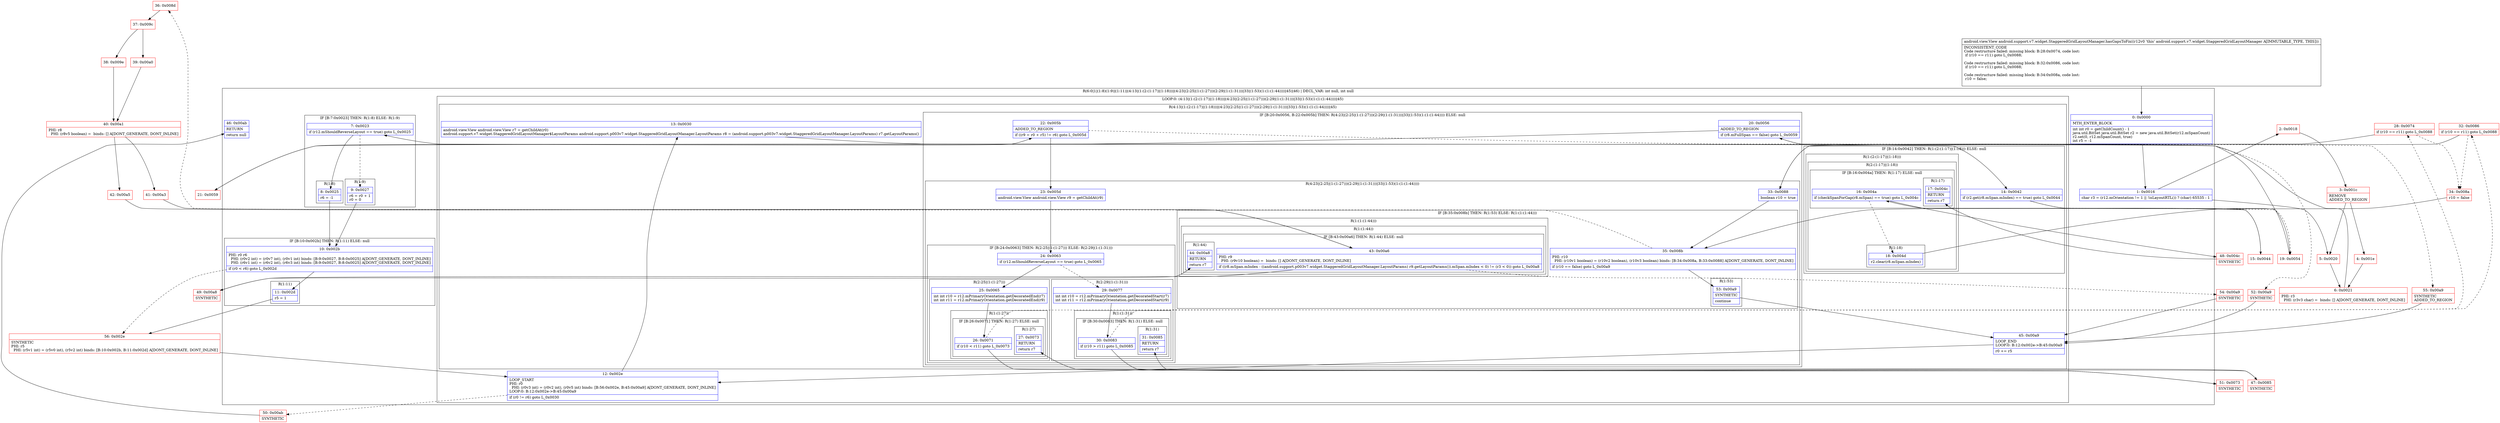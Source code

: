 digraph "CFG forandroid.support.v7.widget.StaggeredGridLayoutManager.hasGapsToFix()Landroid\/view\/View;" {
subgraph cluster_Region_819762463 {
label = "R(6:0|1|(1:8)(1:9)|(1:11)|(4:13|(1:(2:(1:17)|(1:18)))|(4:23|(2:25|(1:(1:27)))(2:29|(1:(1:31)))|33|(1:53)(1:(1:(1:44))))|45)|46) | DECL_VAR: int null, int null\l";
node [shape=record,color=blue];
Node_0 [shape=record,label="{0\:\ 0x0000|MTH_ENTER_BLOCK\l|int int r0 = getChildCount() \- 1\ljava.util.BitSet java.util.BitSet r2 = new java.util.BitSet(r12.mSpanCount)\lr2.set(0, r12.mSpanCount, true)\lint r5 = \-1\l}"];
Node_1 [shape=record,label="{1\:\ 0x0016|char r3 = (r12.mOrientation != 1 \|\| !isLayoutRTL()) ? (char) 65535 : 1\l}"];
subgraph cluster_IfRegion_1611190740 {
label = "IF [B:7:0x0023] THEN: R(1:8) ELSE: R(1:9)";
node [shape=record,color=blue];
Node_7 [shape=record,label="{7\:\ 0x0023|if (r12.mShouldReverseLayout == true) goto L_0x0025\l}"];
subgraph cluster_Region_873497687 {
label = "R(1:8)";
node [shape=record,color=blue];
Node_8 [shape=record,label="{8\:\ 0x0025|r6 = \-1\l}"];
}
subgraph cluster_Region_889630467 {
label = "R(1:9)";
node [shape=record,color=blue];
Node_9 [shape=record,label="{9\:\ 0x0027|r6 = r0 + 1\lr0 = 0\l}"];
}
}
subgraph cluster_IfRegion_3148979 {
label = "IF [B:10:0x002b] THEN: R(1:11) ELSE: null";
node [shape=record,color=blue];
Node_10 [shape=record,label="{10\:\ 0x002b|PHI: r0 r6 \l  PHI: (r0v2 int) = (r0v7 int), (r0v1 int) binds: [B:9:0x0027, B:8:0x0025] A[DONT_GENERATE, DONT_INLINE]\l  PHI: (r6v1 int) = (r6v2 int), (r6v3 int) binds: [B:9:0x0027, B:8:0x0025] A[DONT_GENERATE, DONT_INLINE]\l|if (r0 \< r6) goto L_0x002d\l}"];
subgraph cluster_Region_1111739099 {
label = "R(1:11)";
node [shape=record,color=blue];
Node_11 [shape=record,label="{11\:\ 0x002d|r5 = 1\l}"];
}
}
subgraph cluster_LoopRegion_1418728903 {
label = "LOOP:0: (4:13|(1:(2:(1:17)|(1:18)))|(4:23|(2:25|(1:(1:27)))(2:29|(1:(1:31)))|33|(1:53)(1:(1:(1:44))))|45)";
node [shape=record,color=blue];
Node_12 [shape=record,label="{12\:\ 0x002e|LOOP_START\lPHI: r0 \l  PHI: (r0v3 int) = (r0v2 int), (r0v5 int) binds: [B:56:0x002e, B:45:0x00a9] A[DONT_GENERATE, DONT_INLINE]\lLOOP:0: B:12:0x002e\-\>B:45:0x00a9\l|if (r0 != r6) goto L_0x0030\l}"];
subgraph cluster_Region_1786053809 {
label = "R(4:13|(1:(2:(1:17)|(1:18)))|(4:23|(2:25|(1:(1:27)))(2:29|(1:(1:31)))|33|(1:53)(1:(1:(1:44))))|45)";
node [shape=record,color=blue];
Node_13 [shape=record,label="{13\:\ 0x0030|android.view.View android.view.View r7 = getChildAt(r0)\landroid.support.v7.widget.StaggeredGridLayoutManager$LayoutParams android.support.p003v7.widget.StaggeredGridLayoutManager.LayoutParams r8 = (android.support.p003v7.widget.StaggeredGridLayoutManager.LayoutParams) r7.getLayoutParams()\l}"];
subgraph cluster_IfRegion_385615884 {
label = "IF [B:14:0x0042] THEN: R(1:(2:(1:17)|(1:18))) ELSE: null";
node [shape=record,color=blue];
Node_14 [shape=record,label="{14\:\ 0x0042|if (r2.get(r8.mSpan.mIndex) == true) goto L_0x0044\l}"];
subgraph cluster_Region_569823193 {
label = "R(1:(2:(1:17)|(1:18)))";
node [shape=record,color=blue];
subgraph cluster_Region_1049829937 {
label = "R(2:(1:17)|(1:18))";
node [shape=record,color=blue];
subgraph cluster_IfRegion_1355466135 {
label = "IF [B:16:0x004a] THEN: R(1:17) ELSE: null";
node [shape=record,color=blue];
Node_16 [shape=record,label="{16\:\ 0x004a|if (checkSpanForGap(r8.mSpan) == true) goto L_0x004c\l}"];
subgraph cluster_Region_1824399194 {
label = "R(1:17)";
node [shape=record,color=blue];
Node_17 [shape=record,label="{17\:\ 0x004c|RETURN\l|return r7\l}"];
}
}
subgraph cluster_Region_371842036 {
label = "R(1:18)";
node [shape=record,color=blue];
Node_18 [shape=record,label="{18\:\ 0x004d|r2.clear(r8.mSpan.mIndex)\l}"];
}
}
}
}
subgraph cluster_IfRegion_377672552 {
label = "IF [B:20:0x0056, B:22:0x005b] THEN: R(4:23|(2:25|(1:(1:27)))(2:29|(1:(1:31)))|33|(1:53)(1:(1:(1:44)))) ELSE: null";
node [shape=record,color=blue];
Node_20 [shape=record,label="{20\:\ 0x0056|ADDED_TO_REGION\l|if (r8.mFullSpan == false) goto L_0x0059\l}"];
Node_22 [shape=record,label="{22\:\ 0x005b|ADDED_TO_REGION\l|if ((r9 = r0 + r5) != r6) goto L_0x005d\l}"];
subgraph cluster_Region_604113912 {
label = "R(4:23|(2:25|(1:(1:27)))(2:29|(1:(1:31)))|33|(1:53)(1:(1:(1:44))))";
node [shape=record,color=blue];
Node_23 [shape=record,label="{23\:\ 0x005d|android.view.View android.view.View r9 = getChildAt(r9)\l}"];
subgraph cluster_IfRegion_1454293005 {
label = "IF [B:24:0x0063] THEN: R(2:25|(1:(1:27))) ELSE: R(2:29|(1:(1:31)))";
node [shape=record,color=blue];
Node_24 [shape=record,label="{24\:\ 0x0063|if (r12.mShouldReverseLayout == true) goto L_0x0065\l}"];
subgraph cluster_Region_821495044 {
label = "R(2:25|(1:(1:27)))";
node [shape=record,color=blue];
Node_25 [shape=record,label="{25\:\ 0x0065|int int r10 = r12.mPrimaryOrientation.getDecoratedEnd(r7)\lint int r11 = r12.mPrimaryOrientation.getDecoratedEnd(r9)\l}"];
subgraph cluster_Region_1879977341 {
label = "R(1:(1:27))";
node [shape=record,color=blue];
subgraph cluster_IfRegion_358600323 {
label = "IF [B:26:0x0071] THEN: R(1:27) ELSE: null";
node [shape=record,color=blue];
Node_26 [shape=record,label="{26\:\ 0x0071|if (r10 \< r11) goto L_0x0073\l}"];
subgraph cluster_Region_545161850 {
label = "R(1:27)";
node [shape=record,color=blue];
Node_27 [shape=record,label="{27\:\ 0x0073|RETURN\l|return r7\l}"];
}
}
}
}
subgraph cluster_Region_276600862 {
label = "R(2:29|(1:(1:31)))";
node [shape=record,color=blue];
Node_29 [shape=record,label="{29\:\ 0x0077|int int r10 = r12.mPrimaryOrientation.getDecoratedStart(r7)\lint int r11 = r12.mPrimaryOrientation.getDecoratedStart(r9)\l}"];
subgraph cluster_Region_1729215650 {
label = "R(1:(1:31))";
node [shape=record,color=blue];
subgraph cluster_IfRegion_322918158 {
label = "IF [B:30:0x0083] THEN: R(1:31) ELSE: null";
node [shape=record,color=blue];
Node_30 [shape=record,label="{30\:\ 0x0083|if (r10 \> r11) goto L_0x0085\l}"];
subgraph cluster_Region_203686276 {
label = "R(1:31)";
node [shape=record,color=blue];
Node_31 [shape=record,label="{31\:\ 0x0085|RETURN\l|return r7\l}"];
}
}
}
}
}
Node_33 [shape=record,label="{33\:\ 0x0088|boolean r10 = true\l}"];
subgraph cluster_IfRegion_143005405 {
label = "IF [B:35:0x008b] THEN: R(1:53) ELSE: R(1:(1:(1:44)))";
node [shape=record,color=blue];
Node_35 [shape=record,label="{35\:\ 0x008b|PHI: r10 \l  PHI: (r10v1 boolean) = (r10v2 boolean), (r10v3 boolean) binds: [B:34:0x008a, B:33:0x0088] A[DONT_GENERATE, DONT_INLINE]\l|if (r10 == false) goto L_0x00a9\l}"];
subgraph cluster_Region_1085577435 {
label = "R(1:53)";
node [shape=record,color=blue];
Node_53 [shape=record,label="{53\:\ 0x00a9|SYNTHETIC\l|continue\l}"];
}
subgraph cluster_Region_1622840936 {
label = "R(1:(1:(1:44)))";
node [shape=record,color=blue];
subgraph cluster_Region_1633561287 {
label = "R(1:(1:44))";
node [shape=record,color=blue];
subgraph cluster_IfRegion_1121601640 {
label = "IF [B:43:0x00a6] THEN: R(1:44) ELSE: null";
node [shape=record,color=blue];
Node_43 [shape=record,label="{43\:\ 0x00a6|PHI: r9 \l  PHI: (r9v10 boolean) =  binds: [] A[DONT_GENERATE, DONT_INLINE]\l|if ((r8.mSpan.mIndex \- ((android.support.p003v7.widget.StaggeredGridLayoutManager.LayoutParams) r9.getLayoutParams()).mSpan.mIndex \< 0) != (r3 \< 0)) goto L_0x00a8\l}"];
subgraph cluster_Region_83094049 {
label = "R(1:44)";
node [shape=record,color=blue];
Node_44 [shape=record,label="{44\:\ 0x00a8|RETURN\l|return r7\l}"];
}
}
}
}
}
}
}
Node_45 [shape=record,label="{45\:\ 0x00a9|LOOP_END\lLOOP:0: B:12:0x002e\-\>B:45:0x00a9\l|r0 += r5\l}"];
}
}
Node_46 [shape=record,label="{46\:\ 0x00ab|RETURN\l|return null\l}"];
}
Node_2 [shape=record,color=red,label="{2\:\ 0x0018}"];
Node_3 [shape=record,color=red,label="{3\:\ 0x001c|REMOVE\lADDED_TO_REGION\l}"];
Node_4 [shape=record,color=red,label="{4\:\ 0x001e}"];
Node_5 [shape=record,color=red,label="{5\:\ 0x0020}"];
Node_6 [shape=record,color=red,label="{6\:\ 0x0021|PHI: r3 \l  PHI: (r3v3 char) =  binds: [] A[DONT_GENERATE, DONT_INLINE]\l}"];
Node_15 [shape=record,color=red,label="{15\:\ 0x0044}"];
Node_19 [shape=record,color=red,label="{19\:\ 0x0054}"];
Node_21 [shape=record,color=red,label="{21\:\ 0x0059}"];
Node_28 [shape=record,color=red,label="{28\:\ 0x0074|if (r10 == r11) goto L_0x0088\l}"];
Node_32 [shape=record,color=red,label="{32\:\ 0x0086|if (r10 == r11) goto L_0x0088\l}"];
Node_34 [shape=record,color=red,label="{34\:\ 0x008a|r10 = false\l}"];
Node_36 [shape=record,color=red,label="{36\:\ 0x008d}"];
Node_37 [shape=record,color=red,label="{37\:\ 0x009c}"];
Node_38 [shape=record,color=red,label="{38\:\ 0x009e}"];
Node_39 [shape=record,color=red,label="{39\:\ 0x00a0}"];
Node_40 [shape=record,color=red,label="{40\:\ 0x00a1|PHI: r8 \l  PHI: (r8v5 boolean) =  binds: [] A[DONT_GENERATE, DONT_INLINE]\l}"];
Node_41 [shape=record,color=red,label="{41\:\ 0x00a3}"];
Node_42 [shape=record,color=red,label="{42\:\ 0x00a5}"];
Node_47 [shape=record,color=red,label="{47\:\ 0x0085|SYNTHETIC\l}"];
Node_48 [shape=record,color=red,label="{48\:\ 0x004c|SYNTHETIC\l}"];
Node_49 [shape=record,color=red,label="{49\:\ 0x00a8|SYNTHETIC\l}"];
Node_50 [shape=record,color=red,label="{50\:\ 0x00ab|SYNTHETIC\l}"];
Node_51 [shape=record,color=red,label="{51\:\ 0x0073|SYNTHETIC\l}"];
Node_52 [shape=record,color=red,label="{52\:\ 0x00a9|SYNTHETIC\l}"];
Node_54 [shape=record,color=red,label="{54\:\ 0x00a9|SYNTHETIC\l}"];
Node_55 [shape=record,color=red,label="{55\:\ 0x00a9|SYNTHETIC\lADDED_TO_REGION\l}"];
Node_56 [shape=record,color=red,label="{56\:\ 0x002e|SYNTHETIC\lPHI: r5 \l  PHI: (r5v1 int) = (r5v0 int), (r5v2 int) binds: [B:10:0x002b, B:11:0x002d] A[DONT_GENERATE, DONT_INLINE]\l}"];
MethodNode[shape=record,label="{android.view.View android.support.v7.widget.StaggeredGridLayoutManager.hasGapsToFix((r12v0 'this' android.support.v7.widget.StaggeredGridLayoutManager A[IMMUTABLE_TYPE, THIS]))  | INCONSISTENT_CODE\lCode restructure failed: missing block: B:28:0x0074, code lost:\l    if (r10 == r11) goto L_0x0088;\l\lCode restructure failed: missing block: B:32:0x0086, code lost:\l    if (r10 == r11) goto L_0x0088;\l\lCode restructure failed: missing block: B:34:0x008a, code lost:\l    r10 = false;\l\l}"];
MethodNode -> Node_0;
Node_0 -> Node_1;
Node_1 -> Node_2;
Node_1 -> Node_5;
Node_7 -> Node_8;
Node_7 -> Node_9[style=dashed];
Node_8 -> Node_10;
Node_9 -> Node_10;
Node_10 -> Node_11;
Node_10 -> Node_56[style=dashed];
Node_11 -> Node_56;
Node_12 -> Node_13;
Node_12 -> Node_50[style=dashed];
Node_13 -> Node_14;
Node_14 -> Node_15;
Node_14 -> Node_19[style=dashed];
Node_16 -> Node_18[style=dashed];
Node_16 -> Node_48;
Node_18 -> Node_19;
Node_20 -> Node_21;
Node_20 -> Node_55[style=dashed];
Node_22 -> Node_23;
Node_22 -> Node_52[style=dashed];
Node_23 -> Node_24;
Node_24 -> Node_25;
Node_24 -> Node_29[style=dashed];
Node_25 -> Node_26;
Node_26 -> Node_28[style=dashed];
Node_26 -> Node_51;
Node_29 -> Node_30;
Node_30 -> Node_32[style=dashed];
Node_30 -> Node_47;
Node_33 -> Node_35;
Node_35 -> Node_36[style=dashed];
Node_35 -> Node_53;
Node_53 -> Node_45;
Node_43 -> Node_49;
Node_43 -> Node_54[style=dashed];
Node_45 -> Node_12;
Node_2 -> Node_3;
Node_3 -> Node_4;
Node_3 -> Node_5;
Node_4 -> Node_6;
Node_5 -> Node_6;
Node_6 -> Node_7;
Node_15 -> Node_16;
Node_19 -> Node_20;
Node_21 -> Node_22;
Node_28 -> Node_34[style=dashed];
Node_28 -> Node_33;
Node_32 -> Node_33;
Node_32 -> Node_34[style=dashed];
Node_34 -> Node_35;
Node_36 -> Node_37;
Node_37 -> Node_38;
Node_37 -> Node_39;
Node_38 -> Node_40;
Node_39 -> Node_40;
Node_40 -> Node_41;
Node_40 -> Node_42;
Node_41 -> Node_43;
Node_42 -> Node_43;
Node_47 -> Node_31;
Node_48 -> Node_17;
Node_49 -> Node_44;
Node_50 -> Node_46;
Node_51 -> Node_27;
Node_52 -> Node_45;
Node_54 -> Node_45;
Node_55 -> Node_45;
Node_56 -> Node_12;
}

